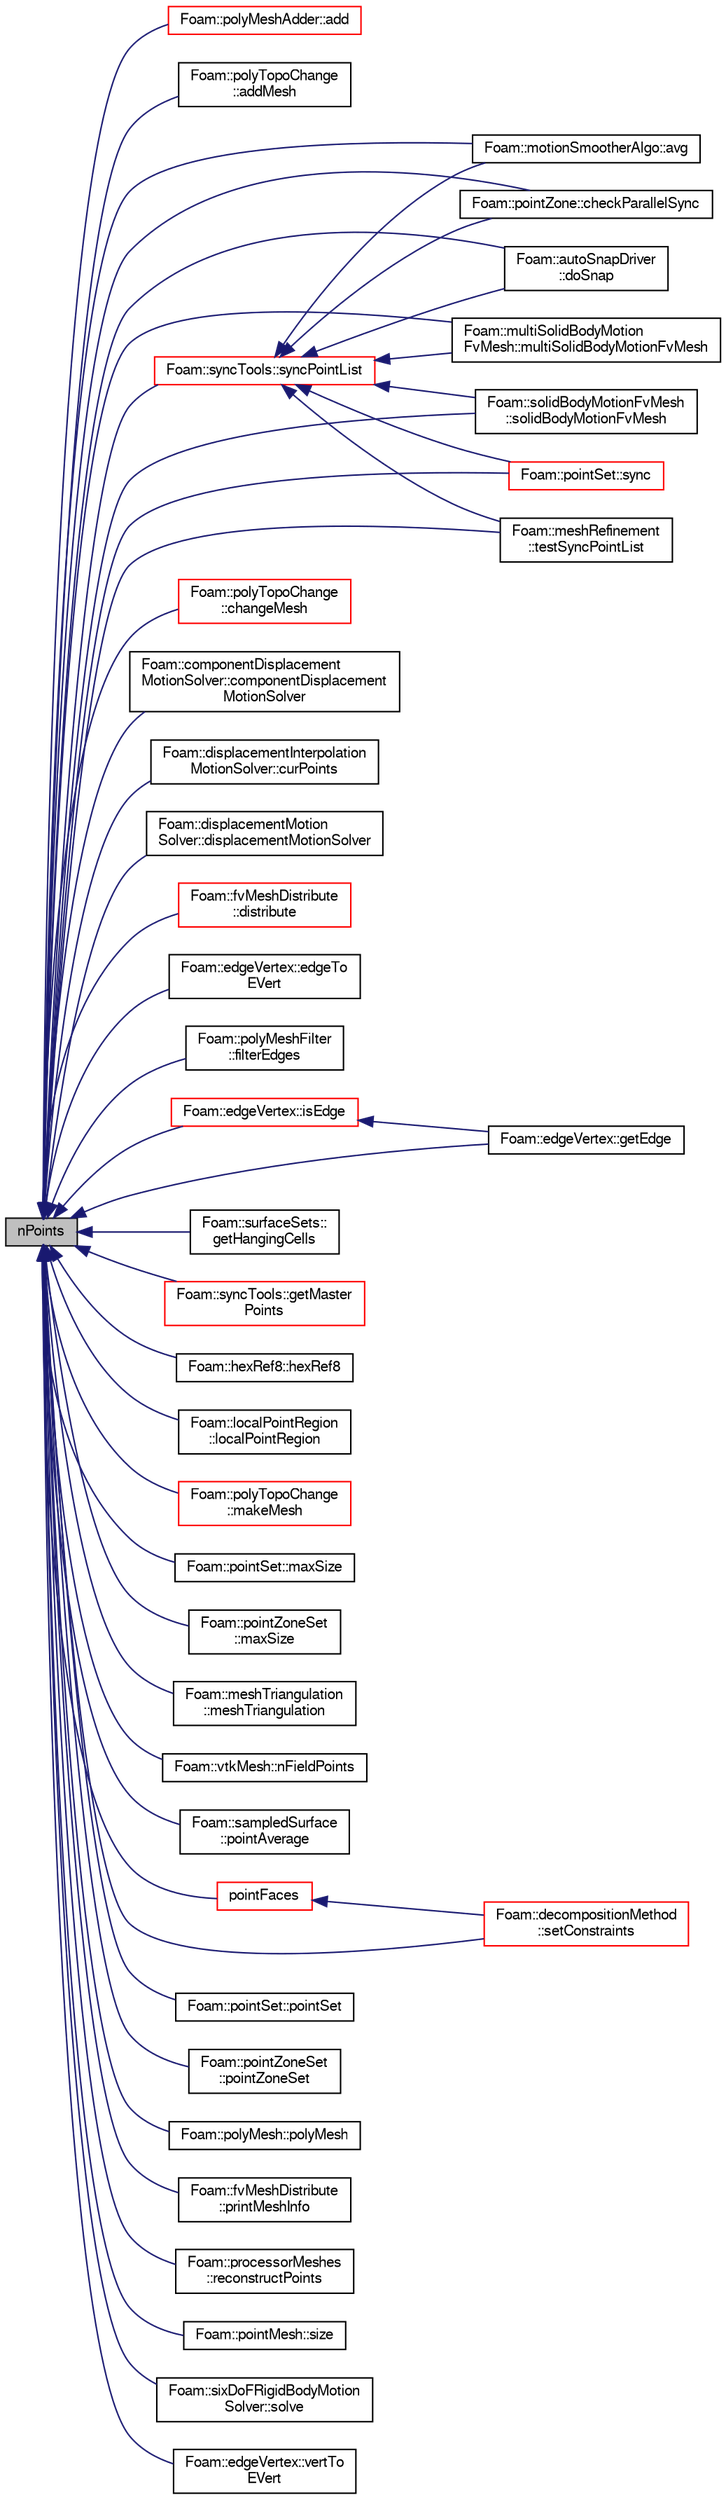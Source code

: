 digraph "nPoints"
{
  bgcolor="transparent";
  edge [fontname="FreeSans",fontsize="10",labelfontname="FreeSans",labelfontsize="10"];
  node [fontname="FreeSans",fontsize="10",shape=record];
  rankdir="LR";
  Node1 [label="nPoints",height=0.2,width=0.4,color="black", fillcolor="grey75", style="filled" fontcolor="black"];
  Node1 -> Node2 [dir="back",color="midnightblue",fontsize="10",style="solid",fontname="FreeSans"];
  Node2 [label="Foam::polyMeshAdder::add",height=0.2,width=0.4,color="red",URL="$a01862.html#a24c9d73a4265ffdfd8fd7fc1c73a1cdc",tooltip="Add two polyMeshes. Returns new polyMesh and map construct. "];
  Node1 -> Node3 [dir="back",color="midnightblue",fontsize="10",style="solid",fontname="FreeSans"];
  Node3 [label="Foam::polyTopoChange\l::addMesh",height=0.2,width=0.4,color="black",URL="$a01881.html#a1f97630a2e6369203b99c1d1d1c3cff3",tooltip="Add all points/faces/cells of mesh. Additional offset for patch. "];
  Node1 -> Node4 [dir="back",color="midnightblue",fontsize="10",style="solid",fontname="FreeSans"];
  Node4 [label="Foam::motionSmootherAlgo::avg",height=0.2,width=0.4,color="black",URL="$a01487.html#aa6f9c7ebb447ccec834e8f5689fdebb5"];
  Node1 -> Node5 [dir="back",color="midnightblue",fontsize="10",style="solid",fontname="FreeSans"];
  Node5 [label="Foam::polyTopoChange\l::changeMesh",height=0.2,width=0.4,color="red",URL="$a01881.html#a1b105b13373ba9f1c7685f873b250cf2",tooltip="Inplace changes mesh without change of patches. "];
  Node1 -> Node6 [dir="back",color="midnightblue",fontsize="10",style="solid",fontname="FreeSans"];
  Node6 [label="Foam::pointZone::checkParallelSync",height=0.2,width=0.4,color="black",URL="$a01849.html#a490c98638239707d88ebb005c84997cf",tooltip="Check whether zone is synchronised across coupled boundaries. Return. "];
  Node1 -> Node7 [dir="back",color="midnightblue",fontsize="10",style="solid",fontname="FreeSans"];
  Node7 [label="Foam::componentDisplacement\lMotionSolver::componentDisplacement\lMotionSolver",height=0.2,width=0.4,color="black",URL="$a00318.html#a1be3e91c0c54f1606979cec9be8992be",tooltip="Construct from polyMesh and dictionary and type. "];
  Node1 -> Node8 [dir="back",color="midnightblue",fontsize="10",style="solid",fontname="FreeSans"];
  Node8 [label="Foam::displacementInterpolation\lMotionSolver::curPoints",height=0.2,width=0.4,color="black",URL="$a00528.html#a897bb9550f17845c9ab361582659cbee",tooltip="Return point location obtained from the current motion field. "];
  Node1 -> Node9 [dir="back",color="midnightblue",fontsize="10",style="solid",fontname="FreeSans"];
  Node9 [label="Foam::displacementMotion\lSolver::displacementMotionSolver",height=0.2,width=0.4,color="black",URL="$a00532.html#a0f19acbebba50febb3a53c4bf60f1290",tooltip="Construct from mesh and dictionary. "];
  Node1 -> Node10 [dir="back",color="midnightblue",fontsize="10",style="solid",fontname="FreeSans"];
  Node10 [label="Foam::fvMeshDistribute\l::distribute",height=0.2,width=0.4,color="red",URL="$a00853.html#acb11a389cf765470aea69d37a526cf1f",tooltip="Send cells to neighbours according to distribution. "];
  Node1 -> Node11 [dir="back",color="midnightblue",fontsize="10",style="solid",fontname="FreeSans"];
  Node11 [label="Foam::autoSnapDriver\l::doSnap",height=0.2,width=0.4,color="black",URL="$a00079.html#adf0870a8be4483ecdb73b26b20d027ee"];
  Node1 -> Node12 [dir="back",color="midnightblue",fontsize="10",style="solid",fontname="FreeSans"];
  Node12 [label="Foam::edgeVertex::edgeTo\lEVert",height=0.2,width=0.4,color="black",URL="$a00600.html#a1e202b1ab8a96e5fbd02958e29524d24",tooltip="Convert edgeI to eVert. "];
  Node1 -> Node13 [dir="back",color="midnightblue",fontsize="10",style="solid",fontname="FreeSans"];
  Node13 [label="Foam::polyMeshFilter\l::filterEdges",height=0.2,width=0.4,color="black",URL="$a01863.html#ad478c9d800707f297552317d2f03cbce",tooltip="Filter edges only. "];
  Node1 -> Node14 [dir="back",color="midnightblue",fontsize="10",style="solid",fontname="FreeSans"];
  Node14 [label="Foam::edgeVertex::getEdge",height=0.2,width=0.4,color="black",URL="$a00600.html#a4cfb706c40b0c7beeb1b83b466e5cb2e",tooltip="Convert eVert to edge label. "];
  Node1 -> Node15 [dir="back",color="midnightblue",fontsize="10",style="solid",fontname="FreeSans"];
  Node15 [label="Foam::surfaceSets::\lgetHangingCells",height=0.2,width=0.4,color="black",URL="$a02426.html#a132f4892a58ea8f9478b78c38c9747d7",tooltip="Get cells using points on &#39;outside&#39; only. "];
  Node1 -> Node16 [dir="back",color="midnightblue",fontsize="10",style="solid",fontname="FreeSans"];
  Node16 [label="Foam::syncTools::getMaster\lPoints",height=0.2,width=0.4,color="red",URL="$a02474.html#a38f15a35a2b2379333eee9b98b9a1e67",tooltip="Get per point whether it is uncoupled or a master of a. "];
  Node1 -> Node17 [dir="back",color="midnightblue",fontsize="10",style="solid",fontname="FreeSans"];
  Node17 [label="Foam::hexRef8::hexRef8",height=0.2,width=0.4,color="black",URL="$a00980.html#a38c122950a32c54a78c49acb2637ac88",tooltip="Construct from mesh, read_if_present refinement data. "];
  Node1 -> Node18 [dir="back",color="midnightblue",fontsize="10",style="solid",fontname="FreeSans"];
  Node18 [label="Foam::edgeVertex::isEdge",height=0.2,width=0.4,color="red",URL="$a00600.html#a41bb4fbf7e5af9ad942e457104c9e4d1",tooltip="Is eVert an edge? "];
  Node18 -> Node14 [dir="back",color="midnightblue",fontsize="10",style="solid",fontname="FreeSans"];
  Node1 -> Node19 [dir="back",color="midnightblue",fontsize="10",style="solid",fontname="FreeSans"];
  Node19 [label="Foam::localPointRegion\l::localPointRegion",height=0.2,width=0.4,color="black",URL="$a01339.html#a0fbd2e445412355130a733d70eaaeb18",tooltip="Construct from mesh. Assumes all non-coupled boundary points. "];
  Node1 -> Node20 [dir="back",color="midnightblue",fontsize="10",style="solid",fontname="FreeSans"];
  Node20 [label="Foam::polyTopoChange\l::makeMesh",height=0.2,width=0.4,color="red",URL="$a01881.html#a53cd346c4116b75d2e9540d07c212149",tooltip="Create new mesh with old mesh patches. "];
  Node1 -> Node21 [dir="back",color="midnightblue",fontsize="10",style="solid",fontname="FreeSans"];
  Node21 [label="Foam::pointSet::maxSize",height=0.2,width=0.4,color="black",URL="$a01843.html#a77663cc066fa2fd1434f9dd0f5ef46d8",tooltip="Return max index+1. "];
  Node1 -> Node22 [dir="back",color="midnightblue",fontsize="10",style="solid",fontname="FreeSans"];
  Node22 [label="Foam::pointZoneSet\l::maxSize",height=0.2,width=0.4,color="black",URL="$a01850.html#a77663cc066fa2fd1434f9dd0f5ef46d8",tooltip="Return max index+1. "];
  Node1 -> Node23 [dir="back",color="midnightblue",fontsize="10",style="solid",fontname="FreeSans"];
  Node23 [label="Foam::meshTriangulation\l::meshTriangulation",height=0.2,width=0.4,color="black",URL="$a01435.html#adc26bbba53e9c1d772cb4c2807351802",tooltip="Construct from selected mesh cell and region number to be used. "];
  Node1 -> Node24 [dir="back",color="midnightblue",fontsize="10",style="solid",fontname="FreeSans"];
  Node24 [label="Foam::multiSolidBodyMotion\lFvMesh::multiSolidBodyMotionFvMesh",height=0.2,width=0.4,color="black",URL="$a01514.html#a51e921d3df17b3742d31ef77f0732942",tooltip="Construct from IOobject. "];
  Node1 -> Node25 [dir="back",color="midnightblue",fontsize="10",style="solid",fontname="FreeSans"];
  Node25 [label="Foam::vtkMesh::nFieldPoints",height=0.2,width=0.4,color="black",URL="$a02738.html#ae126d24a72e42a3fe323e920272bc3c0",tooltip="Number of field points. "];
  Node1 -> Node26 [dir="back",color="midnightblue",fontsize="10",style="solid",fontname="FreeSans"];
  Node26 [label="Foam::sampledSurface\l::pointAverage",height=0.2,width=0.4,color="black",URL="$a02170.html#af32199932c687582d83548608f20668e"];
  Node1 -> Node27 [dir="back",color="midnightblue",fontsize="10",style="solid",fontname="FreeSans"];
  Node27 [label="pointFaces",height=0.2,width=0.4,color="red",URL="$a01911.html#a758f775d09e1be4cdd80daea4e402f55"];
  Node27 -> Node28 [dir="back",color="midnightblue",fontsize="10",style="solid",fontname="FreeSans"];
  Node28 [label="Foam::decompositionMethod\l::setConstraints",height=0.2,width=0.4,color="red",URL="$a00483.html#a36608a91d1c00b41284eaf46b895387c",tooltip="Helper: extract constraints: "];
  Node1 -> Node29 [dir="back",color="midnightblue",fontsize="10",style="solid",fontname="FreeSans"];
  Node29 [label="Foam::pointSet::pointSet",height=0.2,width=0.4,color="black",URL="$a01843.html#a6da63e5b568359dd5c0884887adb2fe7",tooltip="Construct from objectRegistry and name. "];
  Node1 -> Node30 [dir="back",color="midnightblue",fontsize="10",style="solid",fontname="FreeSans"];
  Node30 [label="Foam::pointZoneSet\l::pointZoneSet",height=0.2,width=0.4,color="black",URL="$a01850.html#a30266f36aa376b247f8b93c81213a836",tooltip="Construct from objectRegistry and name. "];
  Node1 -> Node31 [dir="back",color="midnightblue",fontsize="10",style="solid",fontname="FreeSans"];
  Node31 [label="Foam::polyMesh::polyMesh",height=0.2,width=0.4,color="black",URL="$a01861.html#a86bfdf5a1dd18f6959dc33e02dbe89c1",tooltip="Construct from IOobject. "];
  Node1 -> Node32 [dir="back",color="midnightblue",fontsize="10",style="solid",fontname="FreeSans"];
  Node32 [label="Foam::fvMeshDistribute\l::printMeshInfo",height=0.2,width=0.4,color="black",URL="$a00853.html#a8a0700fdb9e32ce9809a663ad13ab01b",tooltip="Print some info on mesh. "];
  Node1 -> Node33 [dir="back",color="midnightblue",fontsize="10",style="solid",fontname="FreeSans"];
  Node33 [label="Foam::processorMeshes\l::reconstructPoints",height=0.2,width=0.4,color="black",URL="$a01935.html#a3c986dd25c16cb5d2a3c3ecf708fbe10",tooltip="Reconstruct point position after motion in parallel. "];
  Node1 -> Node28 [dir="back",color="midnightblue",fontsize="10",style="solid",fontname="FreeSans"];
  Node1 -> Node34 [dir="back",color="midnightblue",fontsize="10",style="solid",fontname="FreeSans"];
  Node34 [label="Foam::pointMesh::size",height=0.2,width=0.4,color="black",URL="$a01832.html#a11d0ec54576ddac4bddb58128aaa76eb",tooltip="Return number of points. "];
  Node1 -> Node35 [dir="back",color="midnightblue",fontsize="10",style="solid",fontname="FreeSans"];
  Node35 [label="Foam::solidBodyMotionFvMesh\l::solidBodyMotionFvMesh",height=0.2,width=0.4,color="black",URL="$a02298.html#af7e61ff685d96a6e136432a028e3e50d",tooltip="Construct from IOobject. "];
  Node1 -> Node36 [dir="back",color="midnightblue",fontsize="10",style="solid",fontname="FreeSans"];
  Node36 [label="Foam::sixDoFRigidBodyMotion\lSolver::solve",height=0.2,width=0.4,color="black",URL="$a02263.html#af7d39f0eac0af0ed5785935ac72a1e7d",tooltip="Solve for motion. "];
  Node1 -> Node37 [dir="back",color="midnightblue",fontsize="10",style="solid",fontname="FreeSans"];
  Node37 [label="Foam::pointSet::sync",height=0.2,width=0.4,color="red",URL="$a01843.html#aa7fca4a1afef0062c91f4d1e3776659d",tooltip="Sync set across coupled patches. Adds coupled points to set. "];
  Node1 -> Node38 [dir="back",color="midnightblue",fontsize="10",style="solid",fontname="FreeSans"];
  Node38 [label="Foam::syncTools::syncPointList",height=0.2,width=0.4,color="red",URL="$a02474.html#a197ed77a9101bdfb37253bd3f507c017",tooltip="Synchronize values on all mesh points. "];
  Node38 -> Node4 [dir="back",color="midnightblue",fontsize="10",style="solid",fontname="FreeSans"];
  Node38 -> Node6 [dir="back",color="midnightblue",fontsize="10",style="solid",fontname="FreeSans"];
  Node38 -> Node11 [dir="back",color="midnightblue",fontsize="10",style="solid",fontname="FreeSans"];
  Node38 -> Node24 [dir="back",color="midnightblue",fontsize="10",style="solid",fontname="FreeSans"];
  Node38 -> Node35 [dir="back",color="midnightblue",fontsize="10",style="solid",fontname="FreeSans"];
  Node38 -> Node37 [dir="back",color="midnightblue",fontsize="10",style="solid",fontname="FreeSans"];
  Node38 -> Node39 [dir="back",color="midnightblue",fontsize="10",style="solid",fontname="FreeSans"];
  Node39 [label="Foam::meshRefinement\l::testSyncPointList",height=0.2,width=0.4,color="black",URL="$a01428.html#a2c3e9138ec97168cea89dfa75579ef77"];
  Node1 -> Node39 [dir="back",color="midnightblue",fontsize="10",style="solid",fontname="FreeSans"];
  Node1 -> Node40 [dir="back",color="midnightblue",fontsize="10",style="solid",fontname="FreeSans"];
  Node40 [label="Foam::edgeVertex::vertTo\lEVert",height=0.2,width=0.4,color="black",URL="$a00600.html#a499ccc675f77b7ff9a9d9bace61ffaf7",tooltip="Convert pointI to eVert. "];
}
